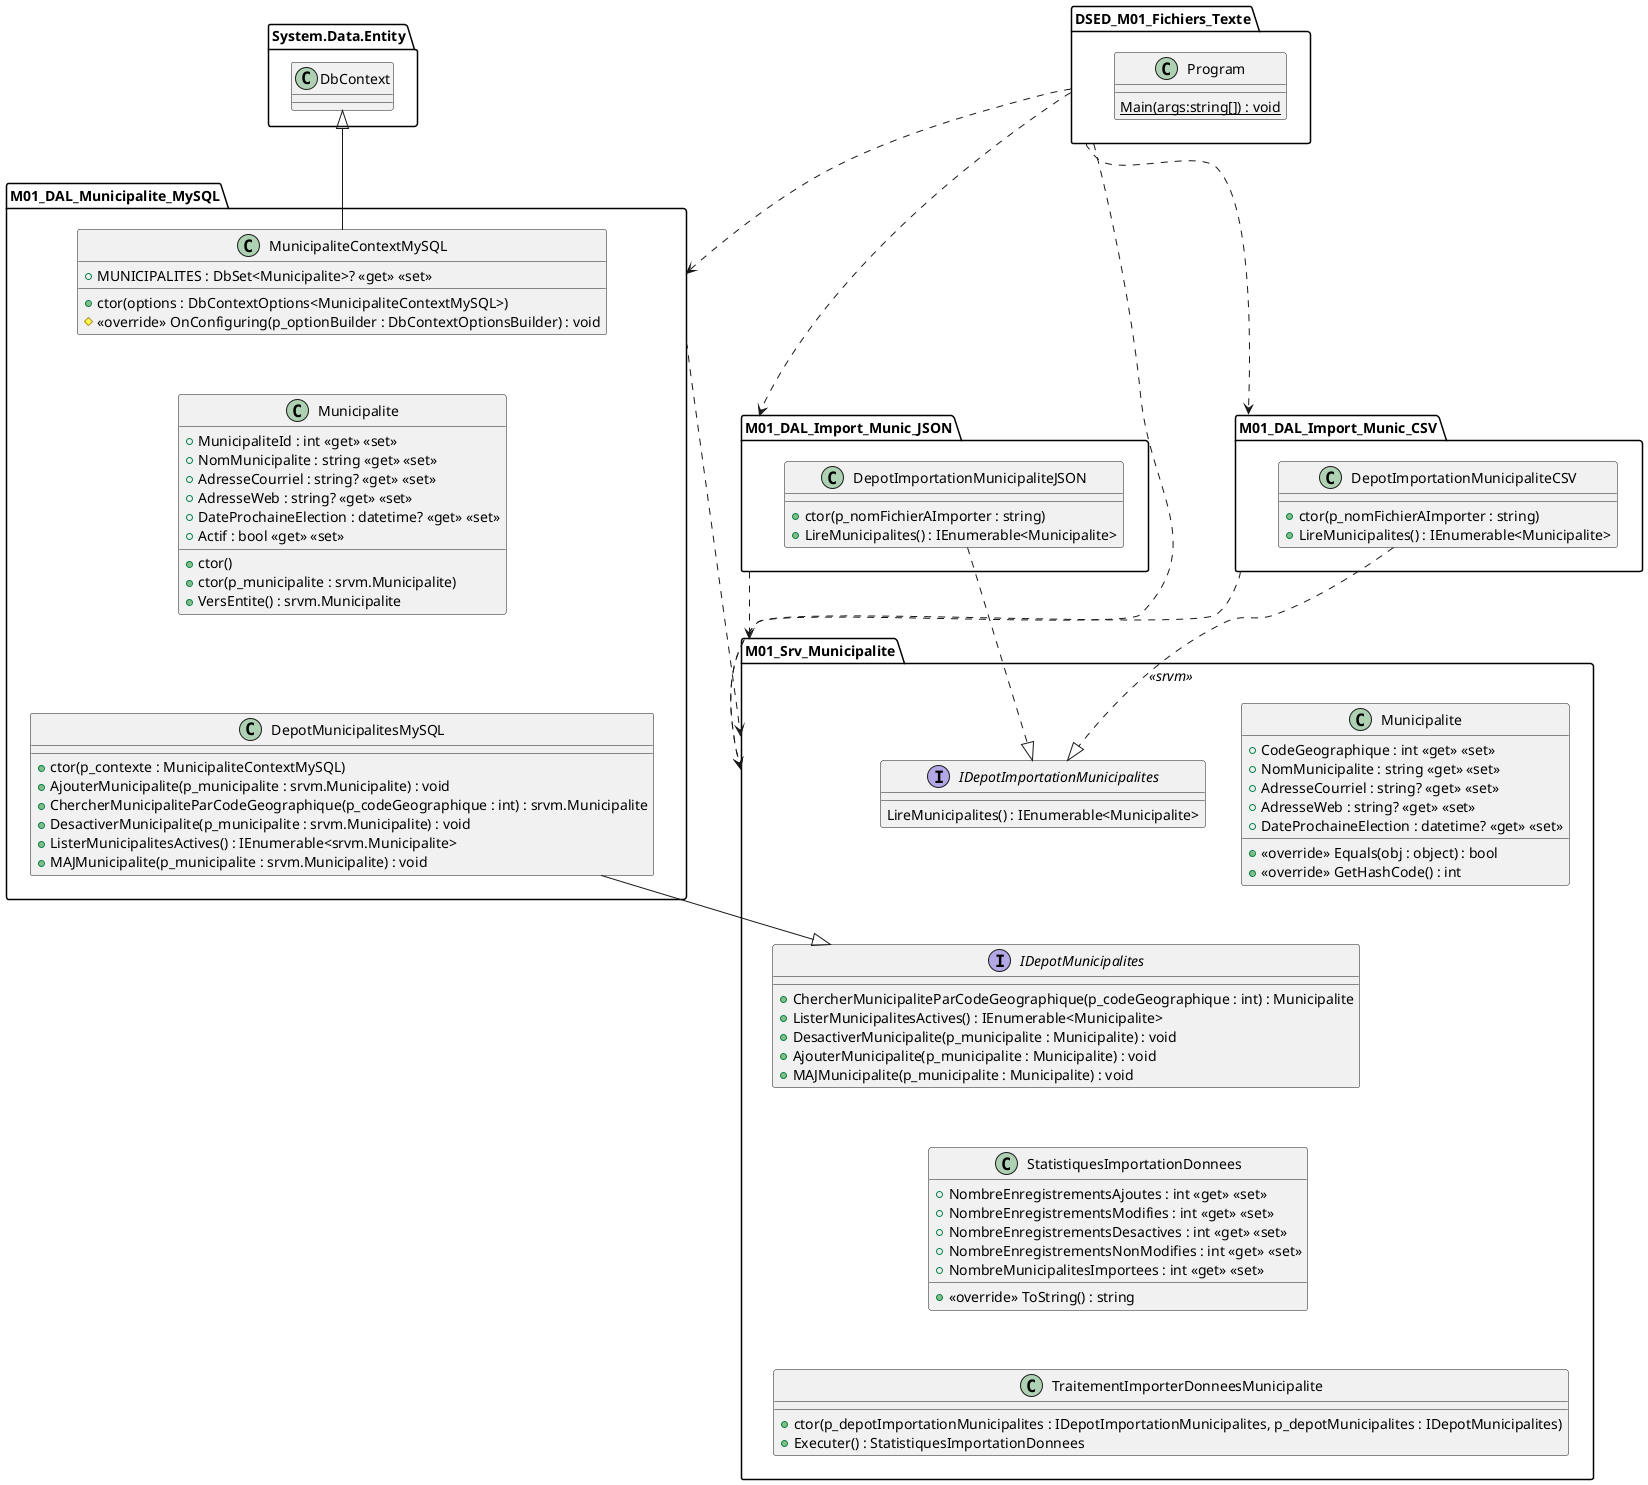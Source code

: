 @startuml
set namespaceSeparator ::

namespace DSED_M01_Fichiers_Texte {
    class Program {
        {static} Main(args:string[]) : void
    }
}

namespace M01_Srv_Municipalite << srvm >> {
    class Municipalite {
        + CodeGeographique : int <<get>> <<set>>
        + NomMunicipalite : string <<get>> <<set>>
        + AdresseCourriel : string? <<get>> <<set>>
        + AdresseWeb : string? <<get>> <<set>>
        + DateProchaineElection : datetime? <<get>> <<set>>
        + <<override>> Equals(obj : object) : bool
        + <<override>> GetHashCode() : int
    }

    interface IDepotMunicipalites {
        + ChercherMunicipaliteParCodeGeographique(p_codeGeographique : int) : Municipalite
        + ListerMunicipalitesActives() : IEnumerable<Municipalite>
        + DesactiverMunicipalite(p_municipalite : Municipalite) : void
        + AjouterMunicipalite(p_municipalite : Municipalite) : void
        + MAJMunicipalite(p_municipalite : Municipalite) : void
    }

    class StatistiquesImportationDonnees {
        + NombreEnregistrementsAjoutes : int <<get>> <<set>>
        + NombreEnregistrementsModifies : int <<get>> <<set>>
        + NombreEnregistrementsDesactives : int <<get>> <<set>>
        + NombreEnregistrementsNonModifies : int <<get>> <<set>>
        + NombreMunicipalitesImportees : int <<get>> <<set>>
        + <<override>> ToString() : string
    }

    interface IDepotImportationMunicipalites {
        LireMunicipalites() : IEnumerable<Municipalite>
    }

    class TraitementImporterDonneesMunicipalite {
        + ctor(p_depotImportationMunicipalites : IDepotImportationMunicipalites, p_depotMunicipalites : IDepotMunicipalites)
        + Executer() : StatistiquesImportationDonnees
    }

    IDepotImportationMunicipalites -[hidden]-> IDepotMunicipalites
    IDepotMunicipalites -[hidden]-> StatistiquesImportationDonnees
    StatistiquesImportationDonnees -[hidden]-> TraitementImporterDonneesMunicipalite
}

namespace M01_DAL_Municipalite_MySQL {
    class DepotMunicipalitesMySQL {
        + ctor(p_contexte : MunicipaliteContextMySQL)
        + AjouterMunicipalite(p_municipalite : srvm.Municipalite) : void
        + ChercherMunicipaliteParCodeGeographique(p_codeGeographique : int) : srvm.Municipalite
        + DesactiverMunicipalite(p_municipalite : srvm.Municipalite) : void
        + ListerMunicipalitesActives() : IEnumerable<srvm.Municipalite>
        + MAJMunicipalite(p_municipalite : srvm.Municipalite) : void
    }

    DepotMunicipalitesMySQL --|> M01_Srv_Municipalite::IDepotMunicipalites

    class Municipalite {
        + MunicipaliteId : int <<get>> <<set>>
        + NomMunicipalite : string <<get>> <<set>>
        + AdresseCourriel : string? <<get>> <<set>>
        + AdresseWeb : string? <<get>> <<set>>
        + DateProchaineElection : datetime? <<get>> <<set>>
        + Actif : bool <<get>> <<set>>
        + ctor()
        + ctor(p_municipalite : srvm.Municipalite)
        + VersEntite() : srvm.Municipalite
    }

    class MunicipaliteContextMySQL {
        + MUNICIPALITES : DbSet<Municipalite>? <<get>> <<set>>
        + ctor(options : DbContextOptions<MunicipaliteContextMySQL>)
        # <<override>> OnConfiguring(p_optionBuilder : DbContextOptionsBuilder) : void
    }

    MunicipaliteContextMySQL -[hidden]-> Municipalite
    Municipalite -[hidden]-> DepotMunicipalitesMySQL
}


namespace M01_DAL_Import_Munic_CSV {
    class DepotImportationMunicipaliteCSV {
        + ctor(p_nomFichierAImporter : string)
        + LireMunicipalites() : IEnumerable<Municipalite>
    }

    DepotImportationMunicipaliteCSV ..|> M01_Srv_Municipalite::IDepotImportationMunicipalites
}

namespace M01_DAL_Import_Munic_JSON {
    class DepotImportationMunicipaliteJSON {
        + ctor(p_nomFichierAImporter : string)
        + LireMunicipalites() : IEnumerable<Municipalite>
    }
    
    DepotImportationMunicipaliteJSON ..|> M01_Srv_Municipalite::IDepotImportationMunicipalites
}

DSED_M01_Fichiers_Texte .> M01_DAL_Import_Munic_JSON
DSED_M01_Fichiers_Texte ..> M01_DAL_Import_Munic_CSV
DSED_M01_Fichiers_Texte ..> M01_DAL_Municipalite_MySQL
DSED_M01_Fichiers_Texte ..> M01_Srv_Municipalite
M01_DAL_Import_Munic_CSV ..> M01_Srv_Municipalite
M01_DAL_Import_Munic_JSON ..> M01_Srv_Municipalite
M01_DAL_Municipalite_MySQL ..> M01_Srv_Municipalite
M01_DAL_Municipalite_MySQL::MunicipaliteContextMySQL -u-|> System.Data.Entity::DbContext

@enduml
